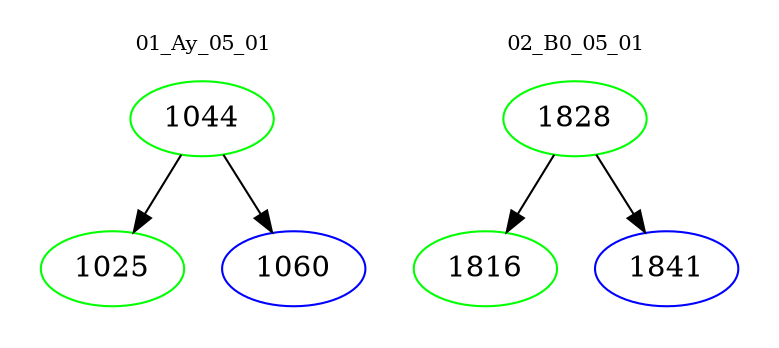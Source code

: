 digraph{
subgraph cluster_0 {
color = white
label = "01_Ay_05_01";
fontsize=10;
T0_1044 [label="1044", color="green"]
T0_1044 -> T0_1025 [color="black"]
T0_1025 [label="1025", color="green"]
T0_1044 -> T0_1060 [color="black"]
T0_1060 [label="1060", color="blue"]
}
subgraph cluster_1 {
color = white
label = "02_B0_05_01";
fontsize=10;
T1_1828 [label="1828", color="green"]
T1_1828 -> T1_1816 [color="black"]
T1_1816 [label="1816", color="green"]
T1_1828 -> T1_1841 [color="black"]
T1_1841 [label="1841", color="blue"]
}
}
